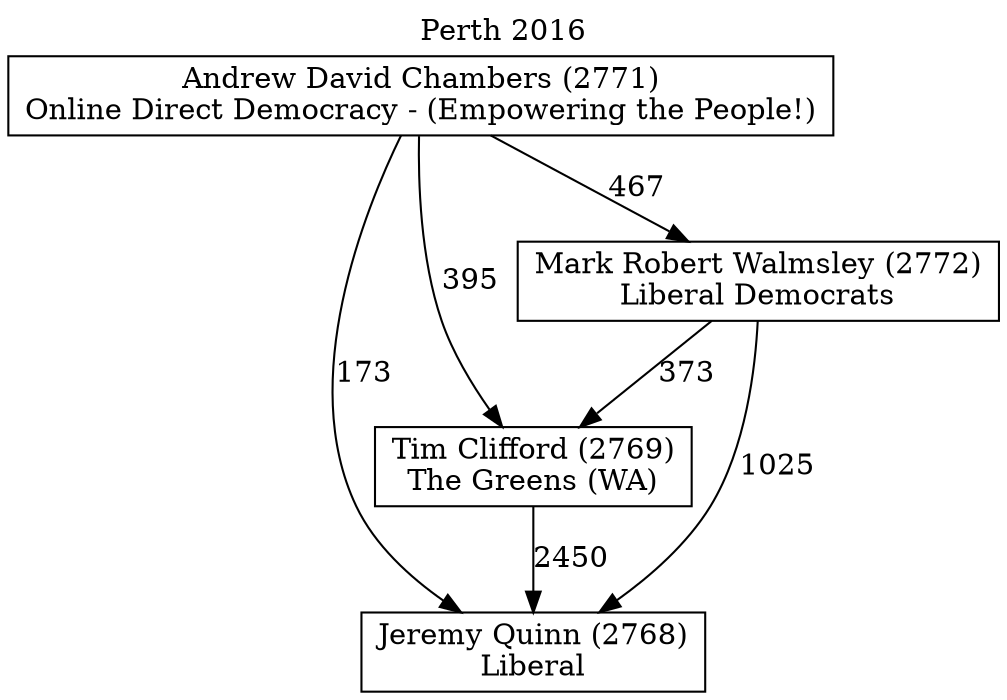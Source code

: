 // House preference flow
digraph "Jeremy Quinn (2768)_Perth_2016" {
	graph [label="Perth 2016" labelloc=t mclimit=10]
	node [shape=box]
	"Jeremy Quinn (2768)" [label="Jeremy Quinn (2768)
Liberal"]
	"Tim Clifford (2769)" [label="Tim Clifford (2769)
The Greens (WA)"]
	"Mark Robert Walmsley (2772)" [label="Mark Robert Walmsley (2772)
Liberal Democrats"]
	"Andrew David Chambers (2771)" [label="Andrew David Chambers (2771)
Online Direct Democracy - (Empowering the People!)"]
	"Tim Clifford (2769)" -> "Jeremy Quinn (2768)" [label=2450]
	"Mark Robert Walmsley (2772)" -> "Tim Clifford (2769)" [label=373]
	"Andrew David Chambers (2771)" -> "Mark Robert Walmsley (2772)" [label=467]
	"Mark Robert Walmsley (2772)" -> "Jeremy Quinn (2768)" [label=1025]
	"Andrew David Chambers (2771)" -> "Jeremy Quinn (2768)" [label=173]
	"Andrew David Chambers (2771)" -> "Tim Clifford (2769)" [label=395]
}
